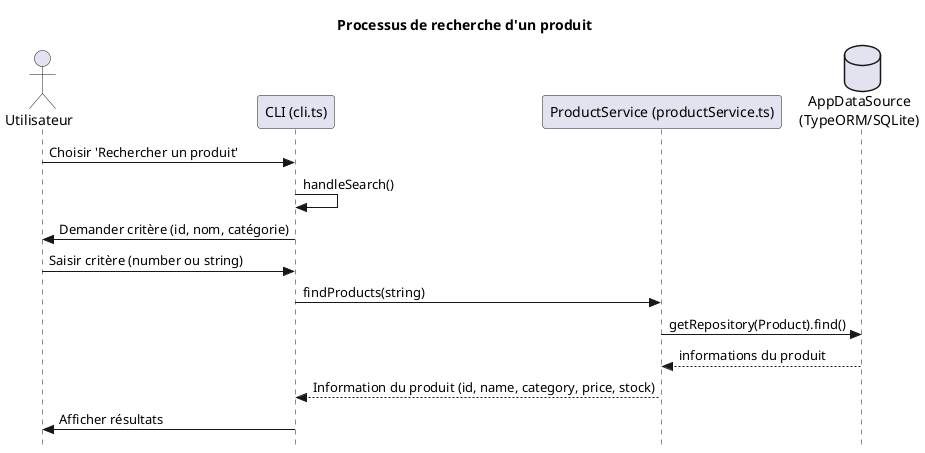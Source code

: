 @startuml

skinparam style strictuml

title Processus de recherche d'un produit
actor Utilisateur
participant "CLI (cli.ts)" as CLI
participant "ProductService (productService.ts)" as ProductService
database "AppDataSource\n(TypeORM/SQLite)" as Database

Utilisateur -> CLI : Choisir 'Rechercher un produit'
CLI -> CLI : handleSearch()
CLI -> Utilisateur : Demander critère (id, nom, catégorie)
Utilisateur -> CLI : Saisir critère (number ou string)
CLI -> ProductService : findProducts(string)
ProductService -> Database : getRepository(Product).find()
Database --> ProductService : informations du produit
ProductService --> CLI : Information du produit (id, name, category, price, stock)
CLI -> Utilisateur : Afficher résultats

@enduml